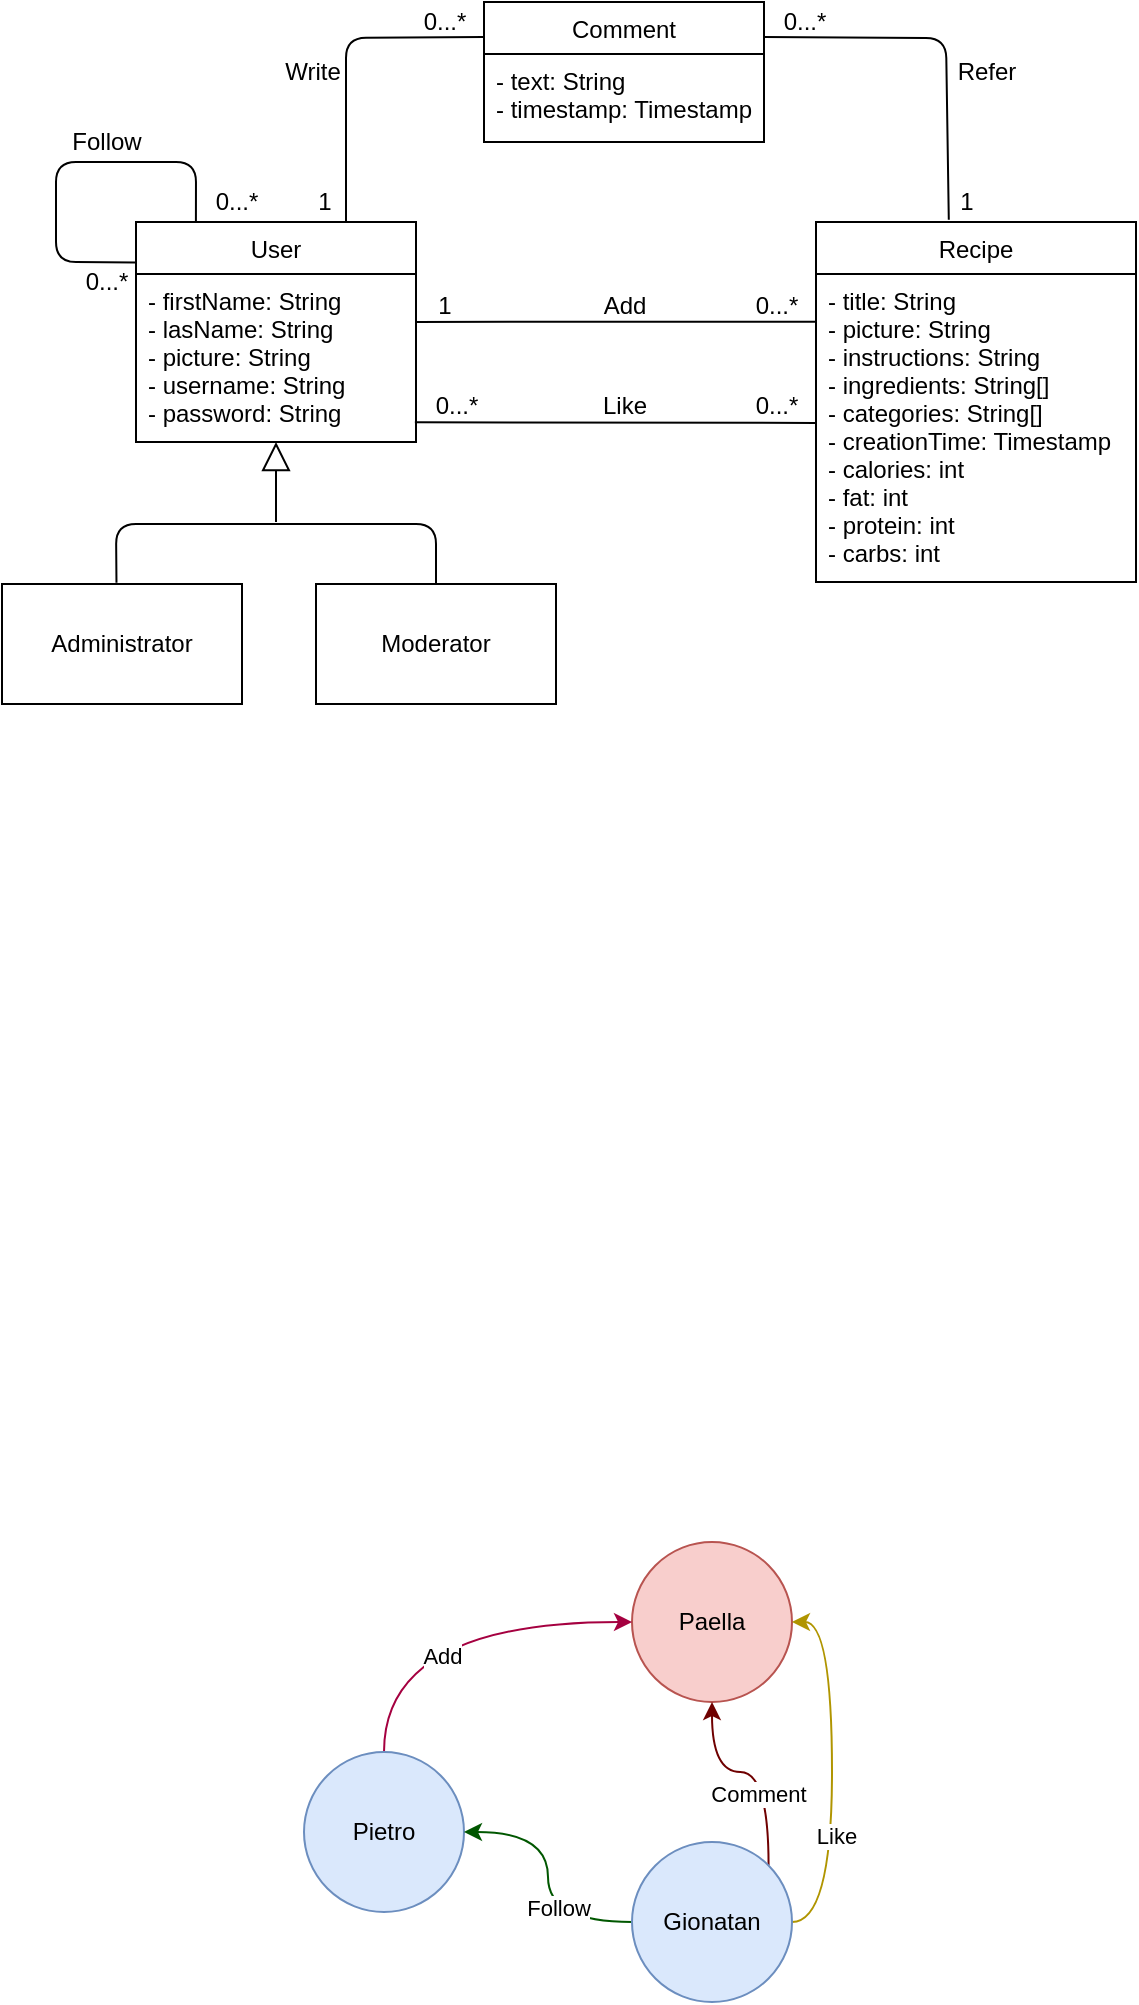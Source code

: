 <mxfile version="12.9.3" type="device"><diagram id="U8gXAKNHkGwuQdSAH4Lm" name="Page-1"><mxGraphModel dx="749" dy="556" grid="1" gridSize="10" guides="1" tooltips="1" connect="1" arrows="1" fold="1" page="1" pageScale="1" pageWidth="827" pageHeight="1169" math="0" shadow="0"><root><mxCell id="0"/><mxCell id="1" parent="0"/><mxCell id="fFwwaKKDndFWqP_F9F3J-2" value="Administrator" style="rounded=0;whiteSpace=wrap;html=1;" parent="1" vertex="1"><mxGeometry x="103" y="331" width="120" height="60" as="geometry"/></mxCell><mxCell id="05JTSwYzqi0tmH8Jq9xY-1" value="User" style="swimlane;fontStyle=0;childLayout=stackLayout;horizontal=1;startSize=26;fillColor=none;horizontalStack=0;resizeParent=1;resizeParentMax=0;resizeLast=0;collapsible=1;marginBottom=0;" parent="1" vertex="1"><mxGeometry x="170" y="150" width="140" height="110" as="geometry"/></mxCell><mxCell id="05JTSwYzqi0tmH8Jq9xY-2" value="- firstName: String&#10;- lasName: String&#10;- picture: String&#10;- username: String&#10;- password: String " style="text;strokeColor=none;fillColor=none;align=left;verticalAlign=top;spacingLeft=4;spacingRight=4;overflow=hidden;rotatable=0;points=[[0,0.5],[1,0.5]];portConstraint=eastwest;" parent="05JTSwYzqi0tmH8Jq9xY-1" vertex="1"><mxGeometry y="26" width="140" height="84" as="geometry"/></mxCell><mxCell id="05JTSwYzqi0tmH8Jq9xY-14" value="Recipe" style="swimlane;fontStyle=0;childLayout=stackLayout;horizontal=1;startSize=26;fillColor=none;horizontalStack=0;resizeParent=1;resizeParentMax=0;resizeLast=0;collapsible=1;marginBottom=0;" parent="1" vertex="1"><mxGeometry x="510" y="150" width="160" height="180" as="geometry"/></mxCell><mxCell id="05JTSwYzqi0tmH8Jq9xY-15" value="- title: String&#10;- picture: String&#10;- instructions: String&#10;- ingredients: String[]&#10;- categories: String[]&#10;- creationTime: Timestamp&#10;- calories: int&#10;- fat: int&#10;- protein: int&#10;- carbs: int" style="text;strokeColor=none;fillColor=none;align=left;verticalAlign=top;spacingLeft=4;spacingRight=4;overflow=hidden;rotatable=0;points=[[0,0.5],[1,0.5]];portConstraint=eastwest;" parent="05JTSwYzqi0tmH8Jq9xY-14" vertex="1"><mxGeometry y="26" width="160" height="154" as="geometry"/></mxCell><mxCell id="05JTSwYzqi0tmH8Jq9xY-16" value="Comment" style="swimlane;fontStyle=0;childLayout=stackLayout;horizontal=1;startSize=26;fillColor=none;horizontalStack=0;resizeParent=1;resizeParentMax=0;resizeLast=0;collapsible=1;marginBottom=0;" parent="1" vertex="1"><mxGeometry x="344" y="40" width="140" height="70" as="geometry"/></mxCell><mxCell id="05JTSwYzqi0tmH8Jq9xY-17" value="- text: String&#10;- timestamp: Timestamp" style="text;strokeColor=none;fillColor=none;align=left;verticalAlign=top;spacingLeft=4;spacingRight=4;overflow=hidden;rotatable=0;points=[[0,0.5],[1,0.5]];portConstraint=eastwest;" parent="05JTSwYzqi0tmH8Jq9xY-16" vertex="1"><mxGeometry y="26" width="140" height="44" as="geometry"/></mxCell><mxCell id="fFwwaKKDndFWqP_F9F3J-5" value="Paella" style="ellipse;whiteSpace=wrap;html=1;aspect=fixed;fillColor=#f8cecc;strokeColor=#b85450;" parent="1" vertex="1"><mxGeometry x="418" y="810" width="80" height="80" as="geometry"/></mxCell><mxCell id="fFwwaKKDndFWqP_F9F3J-20" style="edgeStyle=orthogonalEdgeStyle;curved=1;orthogonalLoop=1;jettySize=auto;html=1;exitX=0.5;exitY=0;exitDx=0;exitDy=0;entryX=0;entryY=0.5;entryDx=0;entryDy=0;fillColor=#d80073;strokeColor=#A50040;" parent="1" source="fFwwaKKDndFWqP_F9F3J-6" target="fFwwaKKDndFWqP_F9F3J-5" edge="1"><mxGeometry relative="1" as="geometry"/></mxCell><mxCell id="fFwwaKKDndFWqP_F9F3J-21" value="Add" style="edgeLabel;html=1;align=center;verticalAlign=middle;resizable=0;points=[];" parent="fFwwaKKDndFWqP_F9F3J-20" vertex="1" connectable="0"><mxGeometry x="-0.013" y="-17" relative="1" as="geometry"><mxPoint as="offset"/></mxGeometry></mxCell><mxCell id="fFwwaKKDndFWqP_F9F3J-6" value="Pietro" style="ellipse;whiteSpace=wrap;html=1;aspect=fixed;fillColor=#dae8fc;strokeColor=#6c8ebf;" parent="1" vertex="1"><mxGeometry x="254" y="915" width="80" height="80" as="geometry"/></mxCell><mxCell id="fFwwaKKDndFWqP_F9F3J-11" style="edgeStyle=orthogonalEdgeStyle;curved=1;orthogonalLoop=1;jettySize=auto;html=1;exitX=0;exitY=0.5;exitDx=0;exitDy=0;entryX=1;entryY=0.5;entryDx=0;entryDy=0;fillColor=#008a00;strokeColor=#005700;" parent="1" source="fFwwaKKDndFWqP_F9F3J-9" target="fFwwaKKDndFWqP_F9F3J-6" edge="1"><mxGeometry relative="1" as="geometry"/></mxCell><mxCell id="fFwwaKKDndFWqP_F9F3J-12" value="Follow" style="edgeLabel;html=1;align=center;verticalAlign=middle;resizable=0;points=[];" parent="fFwwaKKDndFWqP_F9F3J-11" vertex="1" connectable="0"><mxGeometry x="-0.24" y="-5" relative="1" as="geometry"><mxPoint as="offset"/></mxGeometry></mxCell><mxCell id="fFwwaKKDndFWqP_F9F3J-14" style="edgeStyle=orthogonalEdgeStyle;curved=1;orthogonalLoop=1;jettySize=auto;html=1;exitX=1;exitY=0;exitDx=0;exitDy=0;entryX=0.5;entryY=1;entryDx=0;entryDy=0;fillColor=#a20025;strokeColor=#6F0000;" parent="1" source="fFwwaKKDndFWqP_F9F3J-9" target="fFwwaKKDndFWqP_F9F3J-5" edge="1"><mxGeometry relative="1" as="geometry"/></mxCell><mxCell id="fFwwaKKDndFWqP_F9F3J-15" value="Comment" style="edgeLabel;html=1;align=center;verticalAlign=middle;resizable=0;points=[];" parent="fFwwaKKDndFWqP_F9F3J-14" vertex="1" connectable="0"><mxGeometry x="-0.351" y="6" relative="1" as="geometry"><mxPoint as="offset"/></mxGeometry></mxCell><mxCell id="fFwwaKKDndFWqP_F9F3J-18" style="edgeStyle=orthogonalEdgeStyle;curved=1;orthogonalLoop=1;jettySize=auto;html=1;exitX=1;exitY=0.5;exitDx=0;exitDy=0;entryX=1;entryY=0.5;entryDx=0;entryDy=0;fillColor=#e3c800;strokeColor=#B09500;" parent="1" source="fFwwaKKDndFWqP_F9F3J-9" target="fFwwaKKDndFWqP_F9F3J-5" edge="1"><mxGeometry relative="1" as="geometry"/></mxCell><mxCell id="fFwwaKKDndFWqP_F9F3J-19" value="Like" style="edgeLabel;html=1;align=center;verticalAlign=middle;resizable=0;points=[];" parent="fFwwaKKDndFWqP_F9F3J-18" vertex="1" connectable="0"><mxGeometry x="-0.333" y="-2" relative="1" as="geometry"><mxPoint as="offset"/></mxGeometry></mxCell><mxCell id="fFwwaKKDndFWqP_F9F3J-9" value="Gionatan" style="ellipse;whiteSpace=wrap;html=1;aspect=fixed;fillColor=#dae8fc;strokeColor=#6c8ebf;" parent="1" vertex="1"><mxGeometry x="418" y="960" width="80" height="80" as="geometry"/></mxCell><mxCell id="05JTSwYzqi0tmH8Jq9xY-9" value="" style="edgeStyle=none;html=1;endSize=12;endArrow=block;endFill=0;entryX=0.5;entryY=1;entryDx=0;entryDy=0;" parent="1" target="05JTSwYzqi0tmH8Jq9xY-1" edge="1"><mxGeometry width="160" relative="1" as="geometry"><mxPoint x="240" y="300" as="sourcePoint"/><mxPoint x="298" y="300" as="targetPoint"/></mxGeometry></mxCell><mxCell id="05JTSwYzqi0tmH8Jq9xY-10" value="Moderator" style="rounded=0;whiteSpace=wrap;html=1;" parent="1" vertex="1"><mxGeometry x="260" y="331" width="120" height="60" as="geometry"/></mxCell><mxCell id="05JTSwYzqi0tmH8Jq9xY-12" value="" style="endArrow=none;html=1;exitX=0.477;exitY=-0.01;exitDx=0;exitDy=0;exitPerimeter=0;" parent="1" source="fFwwaKKDndFWqP_F9F3J-2" edge="1"><mxGeometry width="50" height="50" relative="1" as="geometry"><mxPoint x="150" y="321" as="sourcePoint"/><mxPoint x="240" y="301" as="targetPoint"/><Array as="points"><mxPoint x="160" y="301"/></Array></mxGeometry></mxCell><mxCell id="05JTSwYzqi0tmH8Jq9xY-13" value="" style="endArrow=none;html=1;exitX=0.5;exitY=0;exitDx=0;exitDy=0;" parent="1" source="05JTSwYzqi0tmH8Jq9xY-10" edge="1"><mxGeometry width="50" height="50" relative="1" as="geometry"><mxPoint x="320" y="301" as="sourcePoint"/><mxPoint x="240" y="301" as="targetPoint"/><Array as="points"><mxPoint x="320" y="301"/></Array></mxGeometry></mxCell><mxCell id="05JTSwYzqi0tmH8Jq9xY-18" value="" style="endArrow=none;html=1;exitX=1.002;exitY=0.285;exitDx=0;exitDy=0;exitPerimeter=0;entryX=0;entryY=0.155;entryDx=0;entryDy=0;entryPerimeter=0;" parent="1" source="05JTSwYzqi0tmH8Jq9xY-2" target="05JTSwYzqi0tmH8Jq9xY-15" edge="1"><mxGeometry width="50" height="50" relative="1" as="geometry"><mxPoint x="330" y="201" as="sourcePoint"/><mxPoint x="460" y="202" as="targetPoint"/></mxGeometry></mxCell><mxCell id="05JTSwYzqi0tmH8Jq9xY-19" value="Add" style="text;html=1;align=center;verticalAlign=middle;resizable=0;points=[];autosize=1;" parent="1" vertex="1"><mxGeometry x="394" y="182" width="40" height="20" as="geometry"/></mxCell><mxCell id="05JTSwYzqi0tmH8Jq9xY-20" value="1" style="text;html=1;align=center;verticalAlign=middle;resizable=0;points=[];autosize=1;" parent="1" vertex="1"><mxGeometry x="314" y="182" width="20" height="20" as="geometry"/></mxCell><mxCell id="05JTSwYzqi0tmH8Jq9xY-21" value="0...*" style="text;html=1;align=center;verticalAlign=middle;resizable=0;points=[];autosize=1;" parent="1" vertex="1"><mxGeometry x="470" y="182" width="40" height="20" as="geometry"/></mxCell><mxCell id="05JTSwYzqi0tmH8Jq9xY-23" value="Follow" style="text;html=1;align=center;verticalAlign=middle;resizable=0;points=[];autosize=1;" parent="1" vertex="1"><mxGeometry x="130" y="100" width="50" height="20" as="geometry"/></mxCell><mxCell id="05JTSwYzqi0tmH8Jq9xY-22" value="" style="endArrow=none;html=1;entryX=0.214;entryY=0;entryDx=0;entryDy=0;entryPerimeter=0;exitX=0.867;exitY=0.01;exitDx=0;exitDy=0;exitPerimeter=0;" parent="1" source="05JTSwYzqi0tmH8Jq9xY-25" target="05JTSwYzqi0tmH8Jq9xY-1" edge="1"><mxGeometry width="50" height="50" relative="1" as="geometry"><mxPoint x="150" y="180" as="sourcePoint"/><mxPoint x="280.28" y="94.786" as="targetPoint"/><Array as="points"><mxPoint x="130" y="170"/><mxPoint x="130" y="120"/><mxPoint x="200" y="120"/></Array></mxGeometry></mxCell><mxCell id="05JTSwYzqi0tmH8Jq9xY-24" value="0...*" style="text;html=1;align=center;verticalAlign=middle;resizable=0;points=[];autosize=1;" parent="1" vertex="1"><mxGeometry x="200" y="130" width="40" height="20" as="geometry"/></mxCell><mxCell id="05JTSwYzqi0tmH8Jq9xY-25" value="0...*" style="text;html=1;align=center;verticalAlign=middle;resizable=0;points=[];autosize=1;" parent="1" vertex="1"><mxGeometry x="135" y="170" width="40" height="20" as="geometry"/></mxCell><mxCell id="05JTSwYzqi0tmH8Jq9xY-26" value="" style="endArrow=none;html=1;exitX=0.75;exitY=0;exitDx=0;exitDy=0;entryX=0;entryY=0.25;entryDx=0;entryDy=0;" parent="1" source="05JTSwYzqi0tmH8Jq9xY-1" target="05JTSwYzqi0tmH8Jq9xY-16" edge="1"><mxGeometry width="50" height="50" relative="1" as="geometry"><mxPoint x="400" y="170" as="sourcePoint"/><mxPoint x="450" y="120" as="targetPoint"/><Array as="points"><mxPoint x="275" y="58"/></Array></mxGeometry></mxCell><mxCell id="05JTSwYzqi0tmH8Jq9xY-27" value="Write" style="text;html=1;align=center;verticalAlign=middle;resizable=0;points=[];autosize=1;" parent="1" vertex="1"><mxGeometry x="238" y="65" width="40" height="20" as="geometry"/></mxCell><mxCell id="05JTSwYzqi0tmH8Jq9xY-28" value="1" style="text;html=1;align=center;verticalAlign=middle;resizable=0;points=[];autosize=1;" parent="1" vertex="1"><mxGeometry x="254" y="130" width="20" height="20" as="geometry"/></mxCell><mxCell id="05JTSwYzqi0tmH8Jq9xY-29" value="0...*" style="text;html=1;align=center;verticalAlign=middle;resizable=0;points=[];autosize=1;" parent="1" vertex="1"><mxGeometry x="304" y="40" width="40" height="20" as="geometry"/></mxCell><mxCell id="05JTSwYzqi0tmH8Jq9xY-30" value="" style="endArrow=none;html=1;entryX=1;entryY=0.25;entryDx=0;entryDy=0;exitX=0.415;exitY=-0.006;exitDx=0;exitDy=0;exitPerimeter=0;" parent="1" source="05JTSwYzqi0tmH8Jq9xY-14" target="05JTSwYzqi0tmH8Jq9xY-16" edge="1"><mxGeometry width="50" height="50" relative="1" as="geometry"><mxPoint x="570" y="140" as="sourcePoint"/><mxPoint x="354" y="67.5" as="targetPoint"/><Array as="points"><mxPoint x="575" y="58"/></Array></mxGeometry></mxCell><mxCell id="05JTSwYzqi0tmH8Jq9xY-31" value="Refer" style="text;html=1;align=center;verticalAlign=middle;resizable=0;points=[];autosize=1;" parent="1" vertex="1"><mxGeometry x="575" y="65" width="40" height="20" as="geometry"/></mxCell><mxCell id="05JTSwYzqi0tmH8Jq9xY-34" value="1" style="text;html=1;align=center;verticalAlign=middle;resizable=0;points=[];autosize=1;" parent="1" vertex="1"><mxGeometry x="575" y="130" width="20" height="20" as="geometry"/></mxCell><mxCell id="05JTSwYzqi0tmH8Jq9xY-35" value="0...*" style="text;html=1;align=center;verticalAlign=middle;resizable=0;points=[];autosize=1;" parent="1" vertex="1"><mxGeometry x="484" y="40" width="40" height="20" as="geometry"/></mxCell><mxCell id="05JTSwYzqi0tmH8Jq9xY-36" value="" style="endArrow=none;html=1;entryX=1.002;entryY=0.922;entryDx=0;entryDy=0;entryPerimeter=0;exitX=0.996;exitY=0.883;exitDx=0;exitDy=0;exitPerimeter=0;" parent="1" source="05JTSwYzqi0tmH8Jq9xY-2" target="05JTSwYzqi0tmH8Jq9xY-39" edge="1"><mxGeometry width="50" height="50" relative="1" as="geometry"><mxPoint x="320" y="255" as="sourcePoint"/><mxPoint x="480" y="250" as="targetPoint"/></mxGeometry></mxCell><mxCell id="05JTSwYzqi0tmH8Jq9xY-37" value="Like" style="text;html=1;align=center;verticalAlign=middle;resizable=0;points=[];autosize=1;" parent="1" vertex="1"><mxGeometry x="394" y="232" width="40" height="20" as="geometry"/></mxCell><mxCell id="05JTSwYzqi0tmH8Jq9xY-38" value="0...*" style="text;html=1;align=center;verticalAlign=middle;resizable=0;points=[];autosize=1;" parent="1" vertex="1"><mxGeometry x="310" y="232" width="40" height="20" as="geometry"/></mxCell><mxCell id="05JTSwYzqi0tmH8Jq9xY-39" value="0...*" style="text;html=1;align=center;verticalAlign=middle;resizable=0;points=[];autosize=1;" parent="1" vertex="1"><mxGeometry x="470" y="232" width="40" height="20" as="geometry"/></mxCell></root></mxGraphModel></diagram></mxfile>